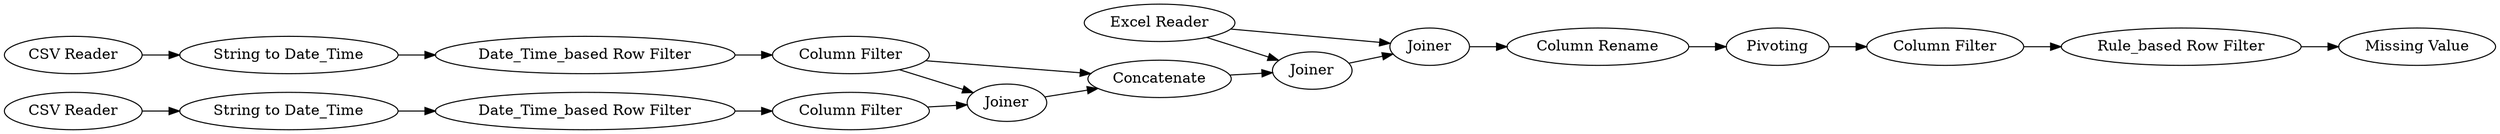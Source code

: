 digraph {
	"-2911739022308147859_19" [label=Joiner]
	"-2911739022308147859_24" [label="Missing Value"]
	"-2911739022308147859_22" [label="Column Filter"]
	"-2911739022308147859_15" [label=Pivoting]
	"-2911739022308147859_16" [label="Column Filter"]
	"-2911739022308147859_1" [label="CSV Reader"]
	"-2911739022308147859_6" [label="String to Date_Time"]
	"-2911739022308147859_5" [label="Date_Time_based Row Filter"]
	"-2911739022308147859_13" [label=Joiner]
	"-2911739022308147859_14" [label="Column Rename"]
	"-2911739022308147859_3" [label="Excel Reader"]
	"-2911739022308147859_17" [label="Rule_based Row Filter"]
	"-2911739022308147859_21" [label="String to Date_Time"]
	"-2911739022308147859_18" [label="CSV Reader"]
	"-2911739022308147859_23" [label=Concatenate]
	"-2911739022308147859_10" [label=Joiner]
	"-2911739022308147859_20" [label="Date_Time_based Row Filter"]
	"-2911739022308147859_11" [label="Column Filter"]
	"-2911739022308147859_11" -> "-2911739022308147859_19"
	"-2911739022308147859_10" -> "-2911739022308147859_13"
	"-2911739022308147859_23" -> "-2911739022308147859_10"
	"-2911739022308147859_20" -> "-2911739022308147859_22"
	"-2911739022308147859_22" -> "-2911739022308147859_19"
	"-2911739022308147859_3" -> "-2911739022308147859_13"
	"-2911739022308147859_13" -> "-2911739022308147859_14"
	"-2911739022308147859_3" -> "-2911739022308147859_10"
	"-2911739022308147859_18" -> "-2911739022308147859_21"
	"-2911739022308147859_19" -> "-2911739022308147859_23"
	"-2911739022308147859_21" -> "-2911739022308147859_20"
	"-2911739022308147859_17" -> "-2911739022308147859_24"
	"-2911739022308147859_5" -> "-2911739022308147859_11"
	"-2911739022308147859_1" -> "-2911739022308147859_6"
	"-2911739022308147859_6" -> "-2911739022308147859_5"
	"-2911739022308147859_15" -> "-2911739022308147859_16"
	"-2911739022308147859_16" -> "-2911739022308147859_17"
	"-2911739022308147859_11" -> "-2911739022308147859_23"
	"-2911739022308147859_14" -> "-2911739022308147859_15"
	rankdir=LR
}
